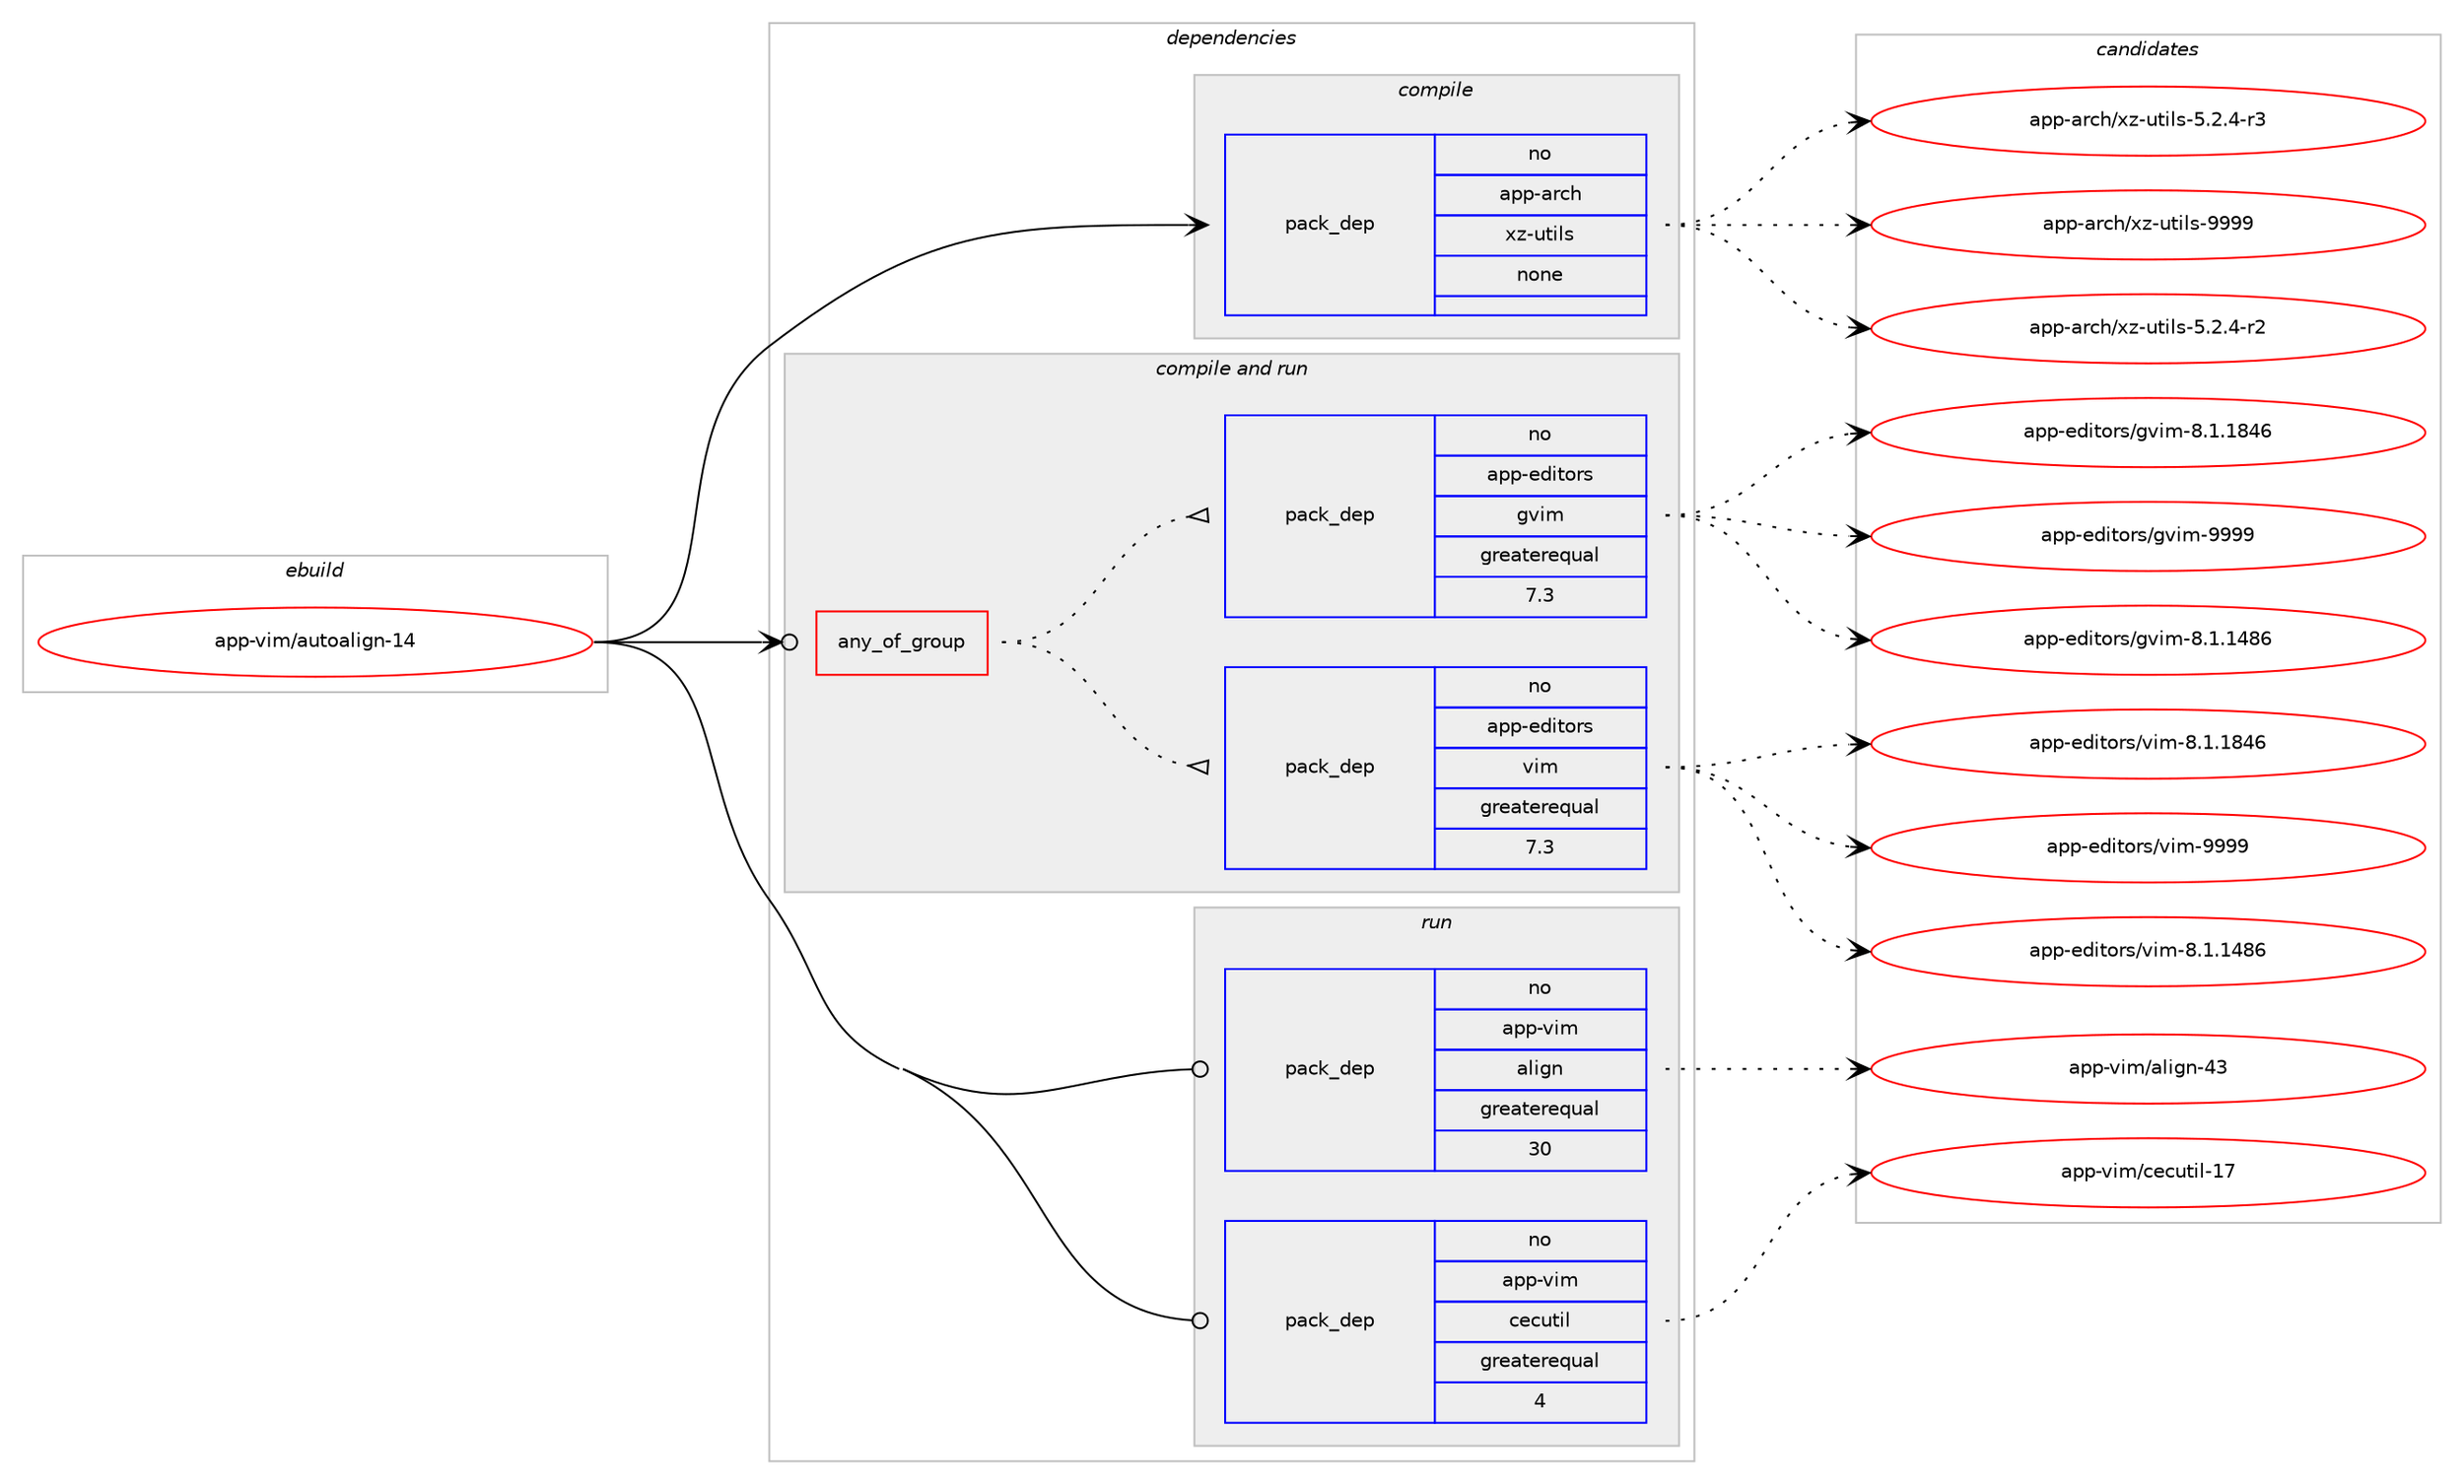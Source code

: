 digraph prolog {

# *************
# Graph options
# *************

newrank=true;
concentrate=true;
compound=true;
graph [rankdir=LR,fontname=Helvetica,fontsize=10,ranksep=1.5];#, ranksep=2.5, nodesep=0.2];
edge  [arrowhead=vee];
node  [fontname=Helvetica,fontsize=10];

# **********
# The ebuild
# **********

subgraph cluster_leftcol {
color=gray;
rank=same;
label=<<i>ebuild</i>>;
id [label="app-vim/autoalign-14", color=red, width=4, href="../app-vim/autoalign-14.svg"];
}

# ****************
# The dependencies
# ****************

subgraph cluster_midcol {
color=gray;
label=<<i>dependencies</i>>;
subgraph cluster_compile {
fillcolor="#eeeeee";
style=filled;
label=<<i>compile</i>>;
subgraph pack382047 {
dependency513548 [label=<<TABLE BORDER="0" CELLBORDER="1" CELLSPACING="0" CELLPADDING="4" WIDTH="220"><TR><TD ROWSPAN="6" CELLPADDING="30">pack_dep</TD></TR><TR><TD WIDTH="110">no</TD></TR><TR><TD>app-arch</TD></TR><TR><TD>xz-utils</TD></TR><TR><TD>none</TD></TR><TR><TD></TD></TR></TABLE>>, shape=none, color=blue];
}
id:e -> dependency513548:w [weight=20,style="solid",arrowhead="vee"];
}
subgraph cluster_compileandrun {
fillcolor="#eeeeee";
style=filled;
label=<<i>compile and run</i>>;
subgraph any8985 {
dependency513549 [label=<<TABLE BORDER="0" CELLBORDER="1" CELLSPACING="0" CELLPADDING="4"><TR><TD CELLPADDING="10">any_of_group</TD></TR></TABLE>>, shape=none, color=red];subgraph pack382048 {
dependency513550 [label=<<TABLE BORDER="0" CELLBORDER="1" CELLSPACING="0" CELLPADDING="4" WIDTH="220"><TR><TD ROWSPAN="6" CELLPADDING="30">pack_dep</TD></TR><TR><TD WIDTH="110">no</TD></TR><TR><TD>app-editors</TD></TR><TR><TD>vim</TD></TR><TR><TD>greaterequal</TD></TR><TR><TD>7.3</TD></TR></TABLE>>, shape=none, color=blue];
}
dependency513549:e -> dependency513550:w [weight=20,style="dotted",arrowhead="oinv"];
subgraph pack382049 {
dependency513551 [label=<<TABLE BORDER="0" CELLBORDER="1" CELLSPACING="0" CELLPADDING="4" WIDTH="220"><TR><TD ROWSPAN="6" CELLPADDING="30">pack_dep</TD></TR><TR><TD WIDTH="110">no</TD></TR><TR><TD>app-editors</TD></TR><TR><TD>gvim</TD></TR><TR><TD>greaterequal</TD></TR><TR><TD>7.3</TD></TR></TABLE>>, shape=none, color=blue];
}
dependency513549:e -> dependency513551:w [weight=20,style="dotted",arrowhead="oinv"];
}
id:e -> dependency513549:w [weight=20,style="solid",arrowhead="odotvee"];
}
subgraph cluster_run {
fillcolor="#eeeeee";
style=filled;
label=<<i>run</i>>;
subgraph pack382050 {
dependency513552 [label=<<TABLE BORDER="0" CELLBORDER="1" CELLSPACING="0" CELLPADDING="4" WIDTH="220"><TR><TD ROWSPAN="6" CELLPADDING="30">pack_dep</TD></TR><TR><TD WIDTH="110">no</TD></TR><TR><TD>app-vim</TD></TR><TR><TD>align</TD></TR><TR><TD>greaterequal</TD></TR><TR><TD>30</TD></TR></TABLE>>, shape=none, color=blue];
}
id:e -> dependency513552:w [weight=20,style="solid",arrowhead="odot"];
subgraph pack382051 {
dependency513553 [label=<<TABLE BORDER="0" CELLBORDER="1" CELLSPACING="0" CELLPADDING="4" WIDTH="220"><TR><TD ROWSPAN="6" CELLPADDING="30">pack_dep</TD></TR><TR><TD WIDTH="110">no</TD></TR><TR><TD>app-vim</TD></TR><TR><TD>cecutil</TD></TR><TR><TD>greaterequal</TD></TR><TR><TD>4</TD></TR></TABLE>>, shape=none, color=blue];
}
id:e -> dependency513553:w [weight=20,style="solid",arrowhead="odot"];
}
}

# **************
# The candidates
# **************

subgraph cluster_choices {
rank=same;
color=gray;
label=<<i>candidates</i>>;

subgraph choice382047 {
color=black;
nodesep=1;
choice9711211245971149910447120122451171161051081154553465046524511450 [label="app-arch/xz-utils-5.2.4-r2", color=red, width=4,href="../app-arch/xz-utils-5.2.4-r2.svg"];
choice9711211245971149910447120122451171161051081154553465046524511451 [label="app-arch/xz-utils-5.2.4-r3", color=red, width=4,href="../app-arch/xz-utils-5.2.4-r3.svg"];
choice9711211245971149910447120122451171161051081154557575757 [label="app-arch/xz-utils-9999", color=red, width=4,href="../app-arch/xz-utils-9999.svg"];
dependency513548:e -> choice9711211245971149910447120122451171161051081154553465046524511450:w [style=dotted,weight="100"];
dependency513548:e -> choice9711211245971149910447120122451171161051081154553465046524511451:w [style=dotted,weight="100"];
dependency513548:e -> choice9711211245971149910447120122451171161051081154557575757:w [style=dotted,weight="100"];
}
subgraph choice382048 {
color=black;
nodesep=1;
choice971121124510110010511611111411547118105109455646494649525654 [label="app-editors/vim-8.1.1486", color=red, width=4,href="../app-editors/vim-8.1.1486.svg"];
choice971121124510110010511611111411547118105109455646494649565254 [label="app-editors/vim-8.1.1846", color=red, width=4,href="../app-editors/vim-8.1.1846.svg"];
choice9711211245101100105116111114115471181051094557575757 [label="app-editors/vim-9999", color=red, width=4,href="../app-editors/vim-9999.svg"];
dependency513550:e -> choice971121124510110010511611111411547118105109455646494649525654:w [style=dotted,weight="100"];
dependency513550:e -> choice971121124510110010511611111411547118105109455646494649565254:w [style=dotted,weight="100"];
dependency513550:e -> choice9711211245101100105116111114115471181051094557575757:w [style=dotted,weight="100"];
}
subgraph choice382049 {
color=black;
nodesep=1;
choice971121124510110010511611111411547103118105109455646494649525654 [label="app-editors/gvim-8.1.1486", color=red, width=4,href="../app-editors/gvim-8.1.1486.svg"];
choice971121124510110010511611111411547103118105109455646494649565254 [label="app-editors/gvim-8.1.1846", color=red, width=4,href="../app-editors/gvim-8.1.1846.svg"];
choice9711211245101100105116111114115471031181051094557575757 [label="app-editors/gvim-9999", color=red, width=4,href="../app-editors/gvim-9999.svg"];
dependency513551:e -> choice971121124510110010511611111411547103118105109455646494649525654:w [style=dotted,weight="100"];
dependency513551:e -> choice971121124510110010511611111411547103118105109455646494649565254:w [style=dotted,weight="100"];
dependency513551:e -> choice9711211245101100105116111114115471031181051094557575757:w [style=dotted,weight="100"];
}
subgraph choice382050 {
color=black;
nodesep=1;
choice97112112451181051094797108105103110455251 [label="app-vim/align-43", color=red, width=4,href="../app-vim/align-43.svg"];
dependency513552:e -> choice97112112451181051094797108105103110455251:w [style=dotted,weight="100"];
}
subgraph choice382051 {
color=black;
nodesep=1;
choice9711211245118105109479910199117116105108454955 [label="app-vim/cecutil-17", color=red, width=4,href="../app-vim/cecutil-17.svg"];
dependency513553:e -> choice9711211245118105109479910199117116105108454955:w [style=dotted,weight="100"];
}
}

}
